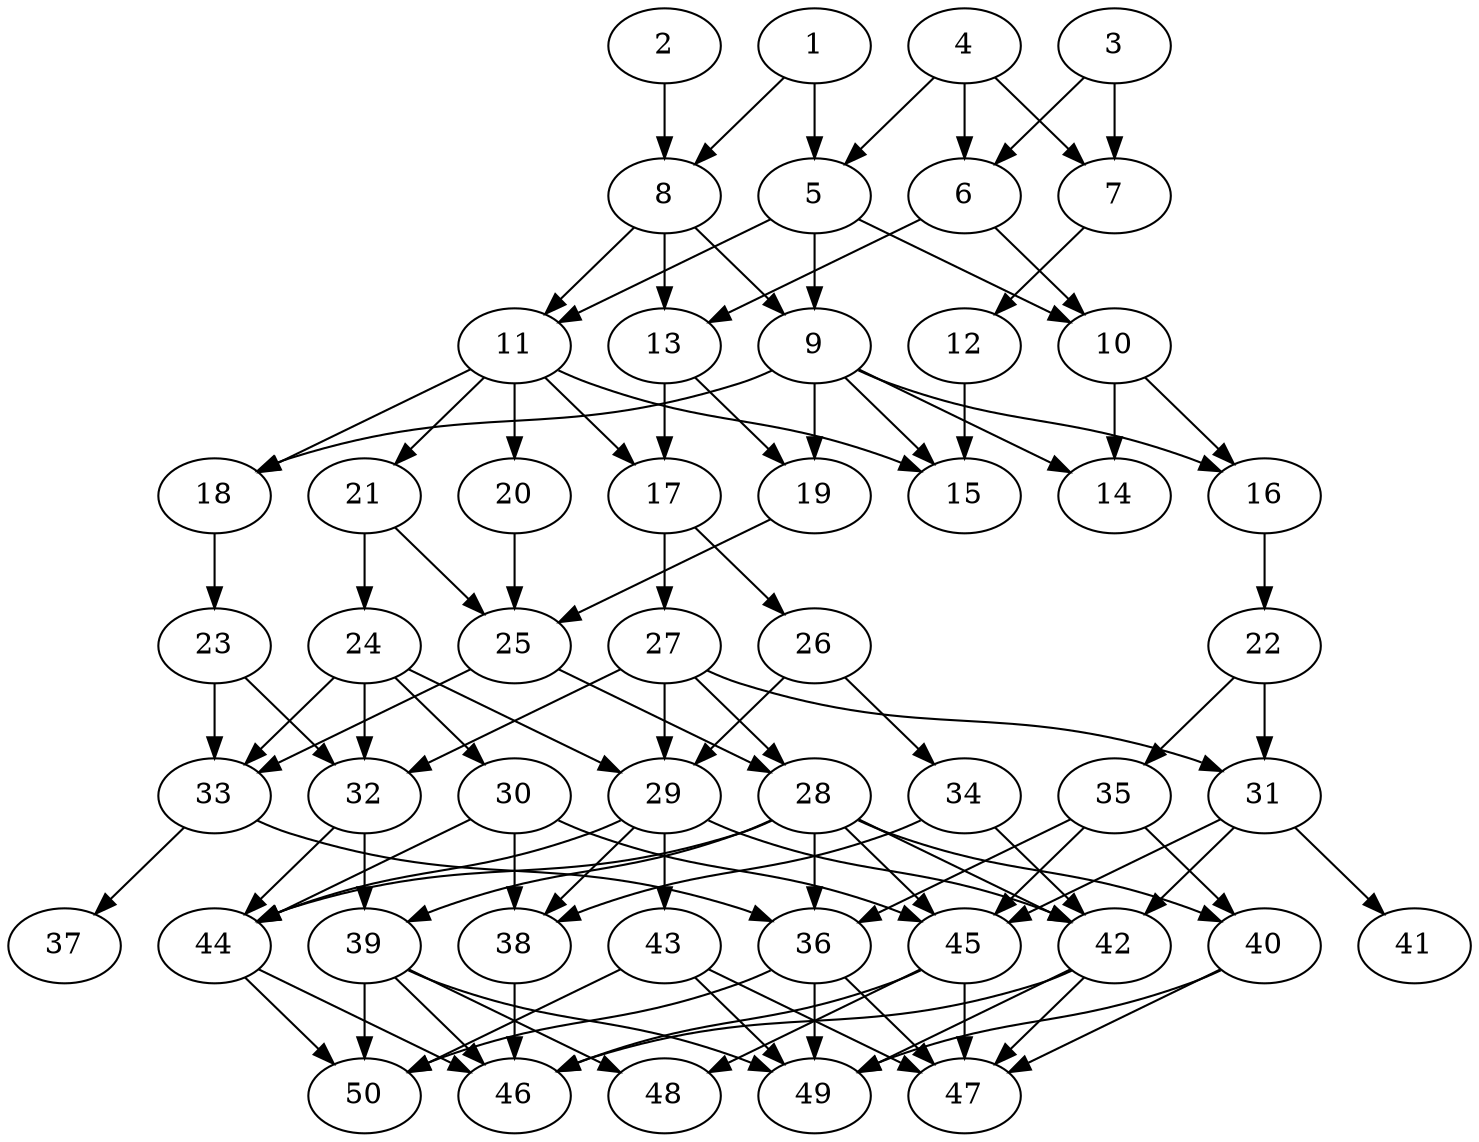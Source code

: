 // DAG automatically generated by daggen at Thu Oct  3 14:07:56 2019
// ./daggen --dot -n 50 --ccr 0.3 --fat 0.5 --regular 0.5 --density 0.5 --mindata 5242880 --maxdata 52428800 
digraph G {
  1 [size="81339733", alpha="0.12", expect_size="24401920"] 
  1 -> 5 [size ="24401920"]
  1 -> 8 [size ="24401920"]
  2 [size="149930667", alpha="0.16", expect_size="44979200"] 
  2 -> 8 [size ="44979200"]
  3 [size="144394240", alpha="0.13", expect_size="43318272"] 
  3 -> 6 [size ="43318272"]
  3 -> 7 [size ="43318272"]
  4 [size="70570667", alpha="0.05", expect_size="21171200"] 
  4 -> 5 [size ="21171200"]
  4 -> 6 [size ="21171200"]
  4 -> 7 [size ="21171200"]
  5 [size="73216000", alpha="0.17", expect_size="21964800"] 
  5 -> 9 [size ="21964800"]
  5 -> 10 [size ="21964800"]
  5 -> 11 [size ="21964800"]
  6 [size="48387413", alpha="0.10", expect_size="14516224"] 
  6 -> 10 [size ="14516224"]
  6 -> 13 [size ="14516224"]
  7 [size="33583787", alpha="0.16", expect_size="10075136"] 
  7 -> 12 [size ="10075136"]
  8 [size="129119573", alpha="0.18", expect_size="38735872"] 
  8 -> 9 [size ="38735872"]
  8 -> 11 [size ="38735872"]
  8 -> 13 [size ="38735872"]
  9 [size="140755627", alpha="0.13", expect_size="42226688"] 
  9 -> 14 [size ="42226688"]
  9 -> 15 [size ="42226688"]
  9 -> 16 [size ="42226688"]
  9 -> 18 [size ="42226688"]
  9 -> 19 [size ="42226688"]
  10 [size="56995840", alpha="0.13", expect_size="17098752"] 
  10 -> 14 [size ="17098752"]
  10 -> 16 [size ="17098752"]
  11 [size="110540800", alpha="0.16", expect_size="33162240"] 
  11 -> 15 [size ="33162240"]
  11 -> 17 [size ="33162240"]
  11 -> 18 [size ="33162240"]
  11 -> 20 [size ="33162240"]
  11 -> 21 [size ="33162240"]
  12 [size="45045760", alpha="0.09", expect_size="13513728"] 
  12 -> 15 [size ="13513728"]
  13 [size="172963840", alpha="0.18", expect_size="51889152"] 
  13 -> 17 [size ="51889152"]
  13 -> 19 [size ="51889152"]
  14 [size="121245013", alpha="0.19", expect_size="36373504"] 
  15 [size="160218453", alpha="0.15", expect_size="48065536"] 
  16 [size="139987627", alpha="0.03", expect_size="41996288"] 
  16 -> 22 [size ="41996288"]
  17 [size="59484160", alpha="0.15", expect_size="17845248"] 
  17 -> 26 [size ="17845248"]
  17 -> 27 [size ="17845248"]
  18 [size="31327573", alpha="0.19", expect_size="9398272"] 
  18 -> 23 [size ="9398272"]
  19 [size="174414507", alpha="0.07", expect_size="52324352"] 
  19 -> 25 [size ="52324352"]
  20 [size="117405013", alpha="0.11", expect_size="35221504"] 
  20 -> 25 [size ="35221504"]
  21 [size="60146347", alpha="0.03", expect_size="18043904"] 
  21 -> 24 [size ="18043904"]
  21 -> 25 [size ="18043904"]
  22 [size="31604053", alpha="0.12", expect_size="9481216"] 
  22 -> 31 [size ="9481216"]
  22 -> 35 [size ="9481216"]
  23 [size="105574400", alpha="0.18", expect_size="31672320"] 
  23 -> 32 [size ="31672320"]
  23 -> 33 [size ="31672320"]
  24 [size="89255253", alpha="0.10", expect_size="26776576"] 
  24 -> 29 [size ="26776576"]
  24 -> 30 [size ="26776576"]
  24 -> 32 [size ="26776576"]
  24 -> 33 [size ="26776576"]
  25 [size="82814293", alpha="0.09", expect_size="24844288"] 
  25 -> 28 [size ="24844288"]
  25 -> 33 [size ="24844288"]
  26 [size="42557440", alpha="0.12", expect_size="12767232"] 
  26 -> 29 [size ="12767232"]
  26 -> 34 [size ="12767232"]
  27 [size="68133547", alpha="0.17", expect_size="20440064"] 
  27 -> 28 [size ="20440064"]
  27 -> 29 [size ="20440064"]
  27 -> 31 [size ="20440064"]
  27 -> 32 [size ="20440064"]
  28 [size="31109120", alpha="0.16", expect_size="9332736"] 
  28 -> 36 [size ="9332736"]
  28 -> 39 [size ="9332736"]
  28 -> 40 [size ="9332736"]
  28 -> 42 [size ="9332736"]
  28 -> 44 [size ="9332736"]
  28 -> 45 [size ="9332736"]
  29 [size="20036267", alpha="0.11", expect_size="6010880"] 
  29 -> 38 [size ="6010880"]
  29 -> 42 [size ="6010880"]
  29 -> 43 [size ="6010880"]
  29 -> 44 [size ="6010880"]
  30 [size="75704320", alpha="0.11", expect_size="22711296"] 
  30 -> 38 [size ="22711296"]
  30 -> 44 [size ="22711296"]
  30 -> 45 [size ="22711296"]
  31 [size="163676160", alpha="0.03", expect_size="49102848"] 
  31 -> 41 [size ="49102848"]
  31 -> 42 [size ="49102848"]
  31 -> 45 [size ="49102848"]
  32 [size="33239040", alpha="0.18", expect_size="9971712"] 
  32 -> 39 [size ="9971712"]
  32 -> 44 [size ="9971712"]
  33 [size="131423573", alpha="0.13", expect_size="39427072"] 
  33 -> 36 [size ="39427072"]
  33 -> 37 [size ="39427072"]
  34 [size="113291947", alpha="0.01", expect_size="33987584"] 
  34 -> 38 [size ="33987584"]
  34 -> 42 [size ="33987584"]
  35 [size="31935147", alpha="0.07", expect_size="9580544"] 
  35 -> 36 [size ="9580544"]
  35 -> 40 [size ="9580544"]
  35 -> 45 [size ="9580544"]
  36 [size="100386133", alpha="0.09", expect_size="30115840"] 
  36 -> 47 [size ="30115840"]
  36 -> 49 [size ="30115840"]
  36 -> 50 [size ="30115840"]
  37 [size="34979840", alpha="0.17", expect_size="10493952"] 
  38 [size="166400000", alpha="0.06", expect_size="49920000"] 
  38 -> 46 [size ="49920000"]
  39 [size="134427307", alpha="0.15", expect_size="40328192"] 
  39 -> 46 [size ="40328192"]
  39 -> 48 [size ="40328192"]
  39 -> 49 [size ="40328192"]
  39 -> 50 [size ="40328192"]
  40 [size="62347947", alpha="0.17", expect_size="18704384"] 
  40 -> 47 [size ="18704384"]
  40 -> 49 [size ="18704384"]
  41 [size="146967893", alpha="0.04", expect_size="44090368"] 
  42 [size="166785707", alpha="0.13", expect_size="50035712"] 
  42 -> 46 [size ="50035712"]
  42 -> 47 [size ="50035712"]
  42 -> 49 [size ="50035712"]
  43 [size="149370880", alpha="0.13", expect_size="44811264"] 
  43 -> 47 [size ="44811264"]
  43 -> 49 [size ="44811264"]
  43 -> 50 [size ="44811264"]
  44 [size="92924587", alpha="0.02", expect_size="27877376"] 
  44 -> 46 [size ="27877376"]
  44 -> 50 [size ="27877376"]
  45 [size="101222400", alpha="0.20", expect_size="30366720"] 
  45 -> 46 [size ="30366720"]
  45 -> 47 [size ="30366720"]
  45 -> 48 [size ="30366720"]
  46 [size="159716693", alpha="0.00", expect_size="47915008"] 
  47 [size="76352853", alpha="0.08", expect_size="22905856"] 
  48 [size="50418347", alpha="0.17", expect_size="15125504"] 
  49 [size="95771307", alpha="0.06", expect_size="28731392"] 
  50 [size="54773760", alpha="0.03", expect_size="16432128"] 
}
